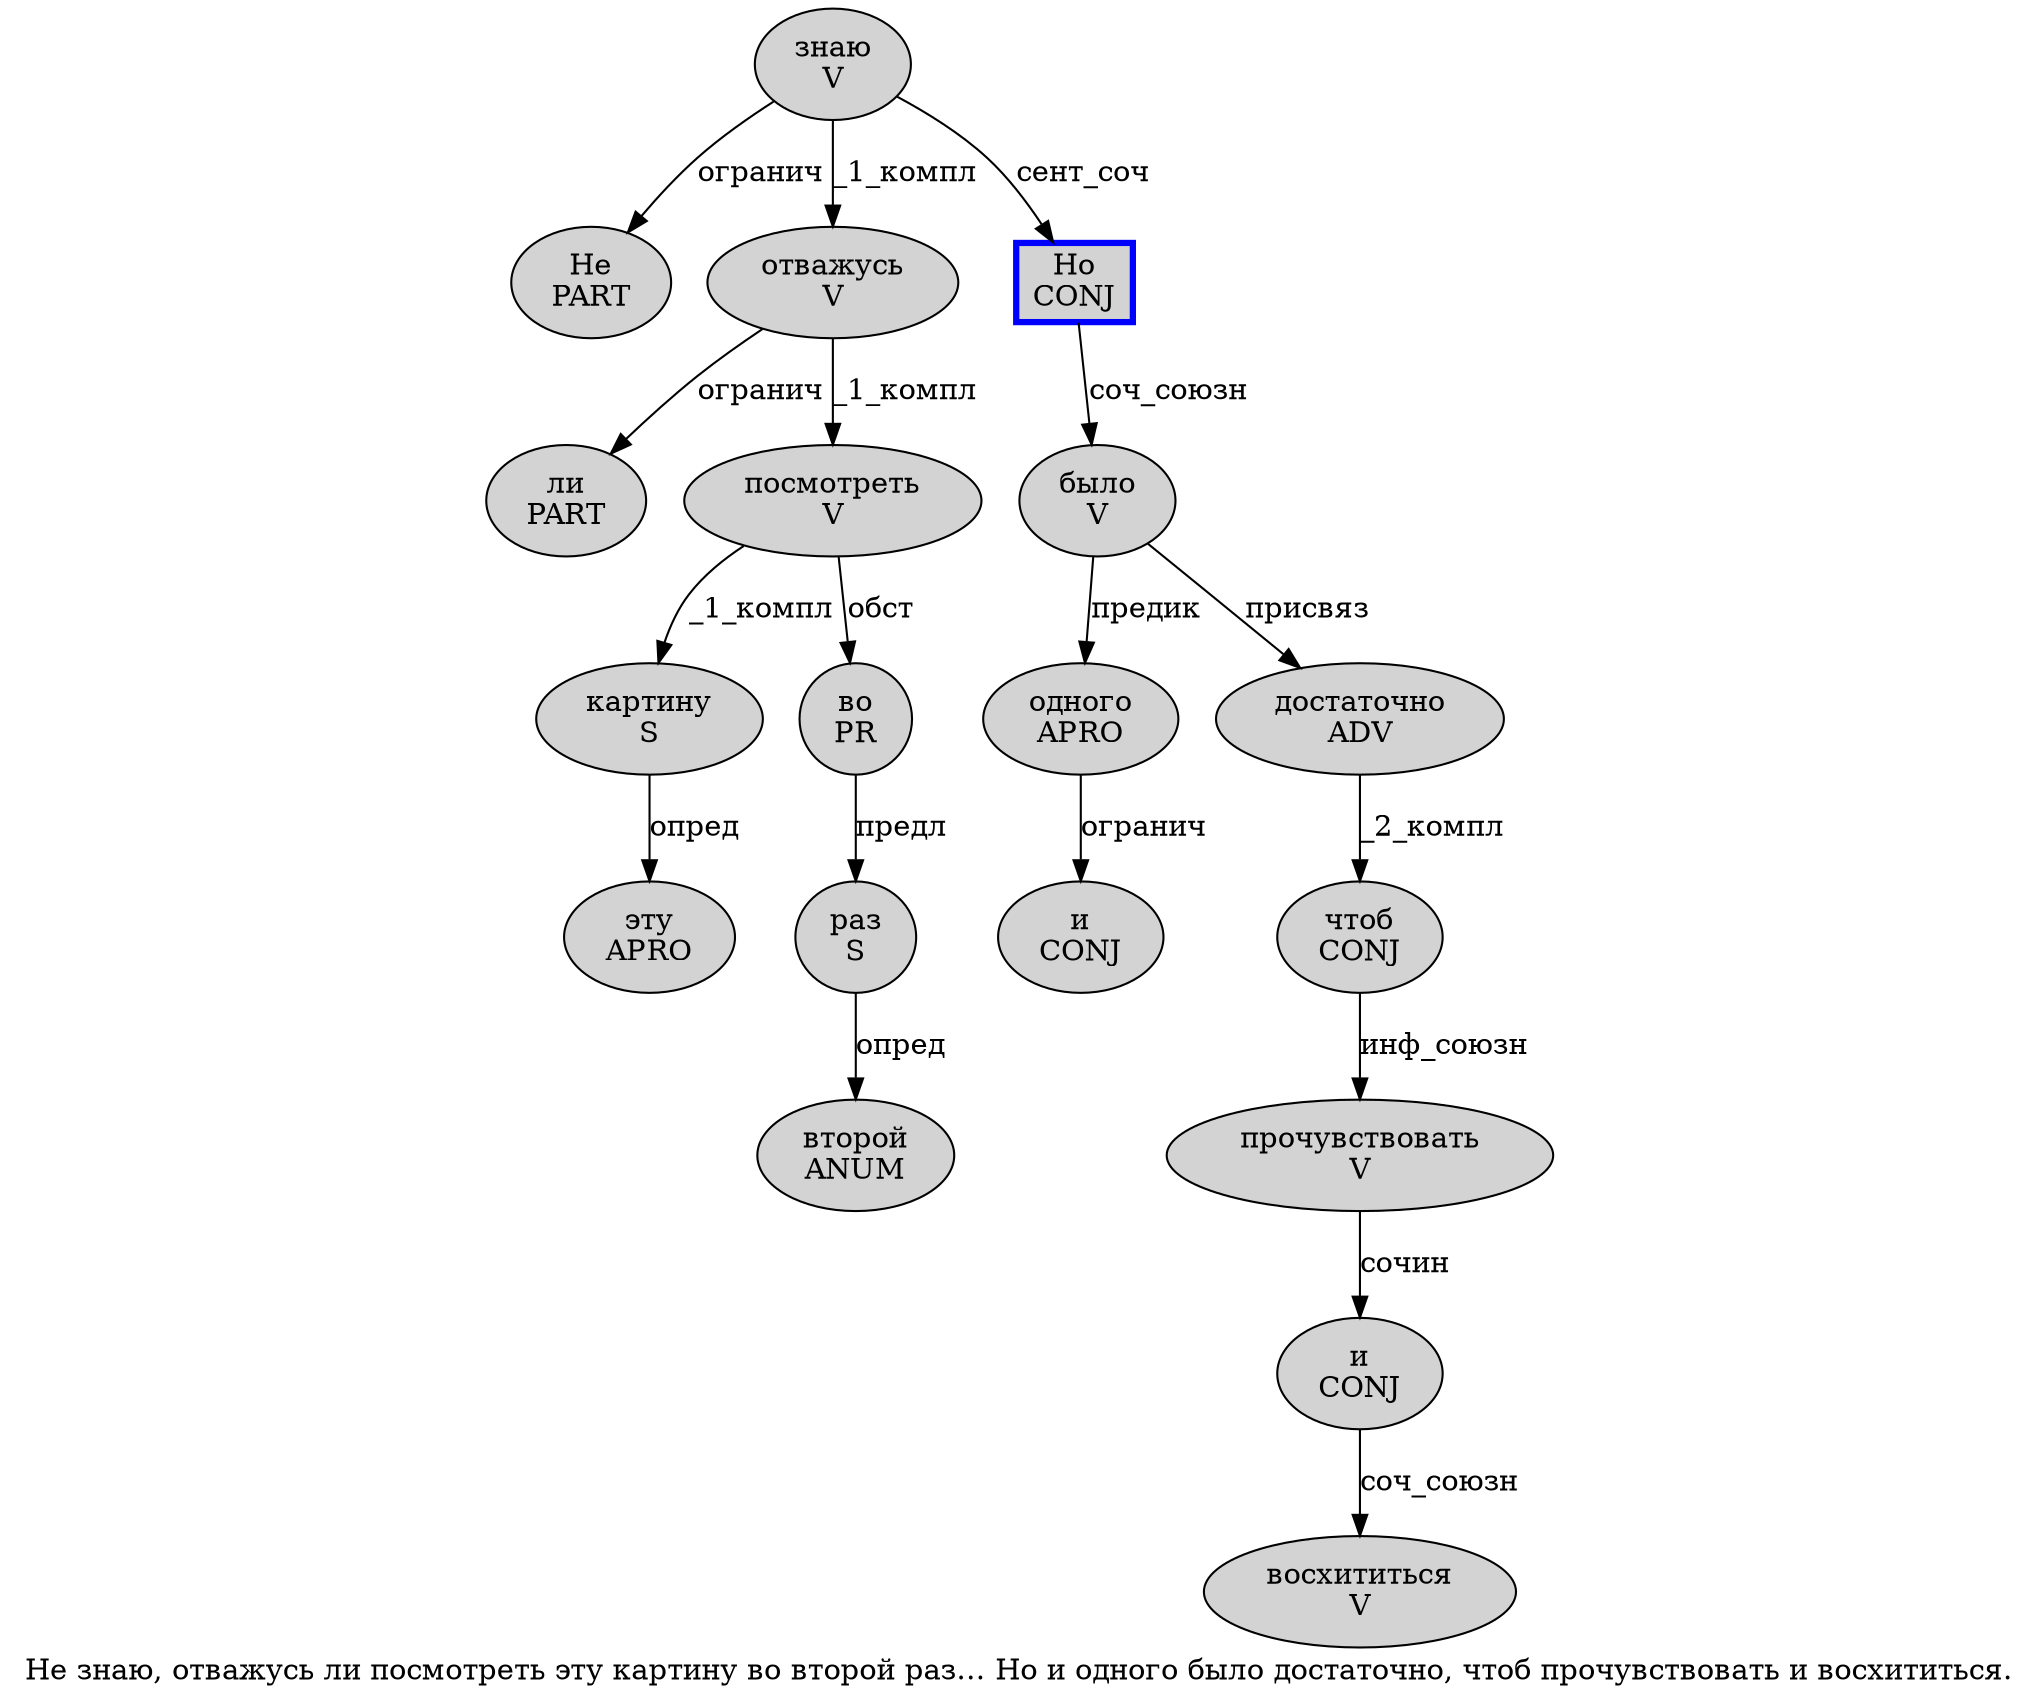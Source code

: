 digraph SENTENCE_710 {
	graph [label="Не знаю, отважусь ли посмотреть эту картину во второй раз… Но и одного было достаточно, чтоб прочувствовать и восхититься."]
	node [style=filled]
		0 [label="Не
PART" color="" fillcolor=lightgray penwidth=1 shape=ellipse]
		1 [label="знаю
V" color="" fillcolor=lightgray penwidth=1 shape=ellipse]
		3 [label="отважусь
V" color="" fillcolor=lightgray penwidth=1 shape=ellipse]
		4 [label="ли
PART" color="" fillcolor=lightgray penwidth=1 shape=ellipse]
		5 [label="посмотреть
V" color="" fillcolor=lightgray penwidth=1 shape=ellipse]
		6 [label="эту
APRO" color="" fillcolor=lightgray penwidth=1 shape=ellipse]
		7 [label="картину
S" color="" fillcolor=lightgray penwidth=1 shape=ellipse]
		8 [label="во
PR" color="" fillcolor=lightgray penwidth=1 shape=ellipse]
		9 [label="второй
ANUM" color="" fillcolor=lightgray penwidth=1 shape=ellipse]
		10 [label="раз
S" color="" fillcolor=lightgray penwidth=1 shape=ellipse]
		12 [label="Но
CONJ" color=blue fillcolor=lightgray penwidth=3 shape=box]
		13 [label="и
CONJ" color="" fillcolor=lightgray penwidth=1 shape=ellipse]
		14 [label="одного
APRO" color="" fillcolor=lightgray penwidth=1 shape=ellipse]
		15 [label="было
V" color="" fillcolor=lightgray penwidth=1 shape=ellipse]
		16 [label="достаточно
ADV" color="" fillcolor=lightgray penwidth=1 shape=ellipse]
		18 [label="чтоб
CONJ" color="" fillcolor=lightgray penwidth=1 shape=ellipse]
		19 [label="прочувствовать
V" color="" fillcolor=lightgray penwidth=1 shape=ellipse]
		20 [label="и
CONJ" color="" fillcolor=lightgray penwidth=1 shape=ellipse]
		21 [label="восхититься
V" color="" fillcolor=lightgray penwidth=1 shape=ellipse]
			14 -> 13 [label="огранич"]
			15 -> 14 [label="предик"]
			15 -> 16 [label="присвяз"]
			19 -> 20 [label="сочин"]
			8 -> 10 [label="предл"]
			10 -> 9 [label="опред"]
			5 -> 7 [label="_1_компл"]
			5 -> 8 [label="обст"]
			3 -> 4 [label="огранич"]
			3 -> 5 [label="_1_компл"]
			7 -> 6 [label="опред"]
			12 -> 15 [label="соч_союзн"]
			1 -> 0 [label="огранич"]
			1 -> 3 [label="_1_компл"]
			1 -> 12 [label="сент_соч"]
			18 -> 19 [label="инф_союзн"]
			16 -> 18 [label="_2_компл"]
			20 -> 21 [label="соч_союзн"]
}